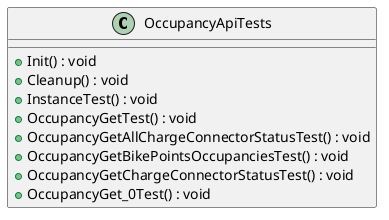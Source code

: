 @startuml
class OccupancyApiTests {
    + Init() : void
    + Cleanup() : void
    + InstanceTest() : void
    + OccupancyGetTest() : void
    + OccupancyGetAllChargeConnectorStatusTest() : void
    + OccupancyGetBikePointsOccupanciesTest() : void
    + OccupancyGetChargeConnectorStatusTest() : void
    + OccupancyGet_0Test() : void
}
@enduml
